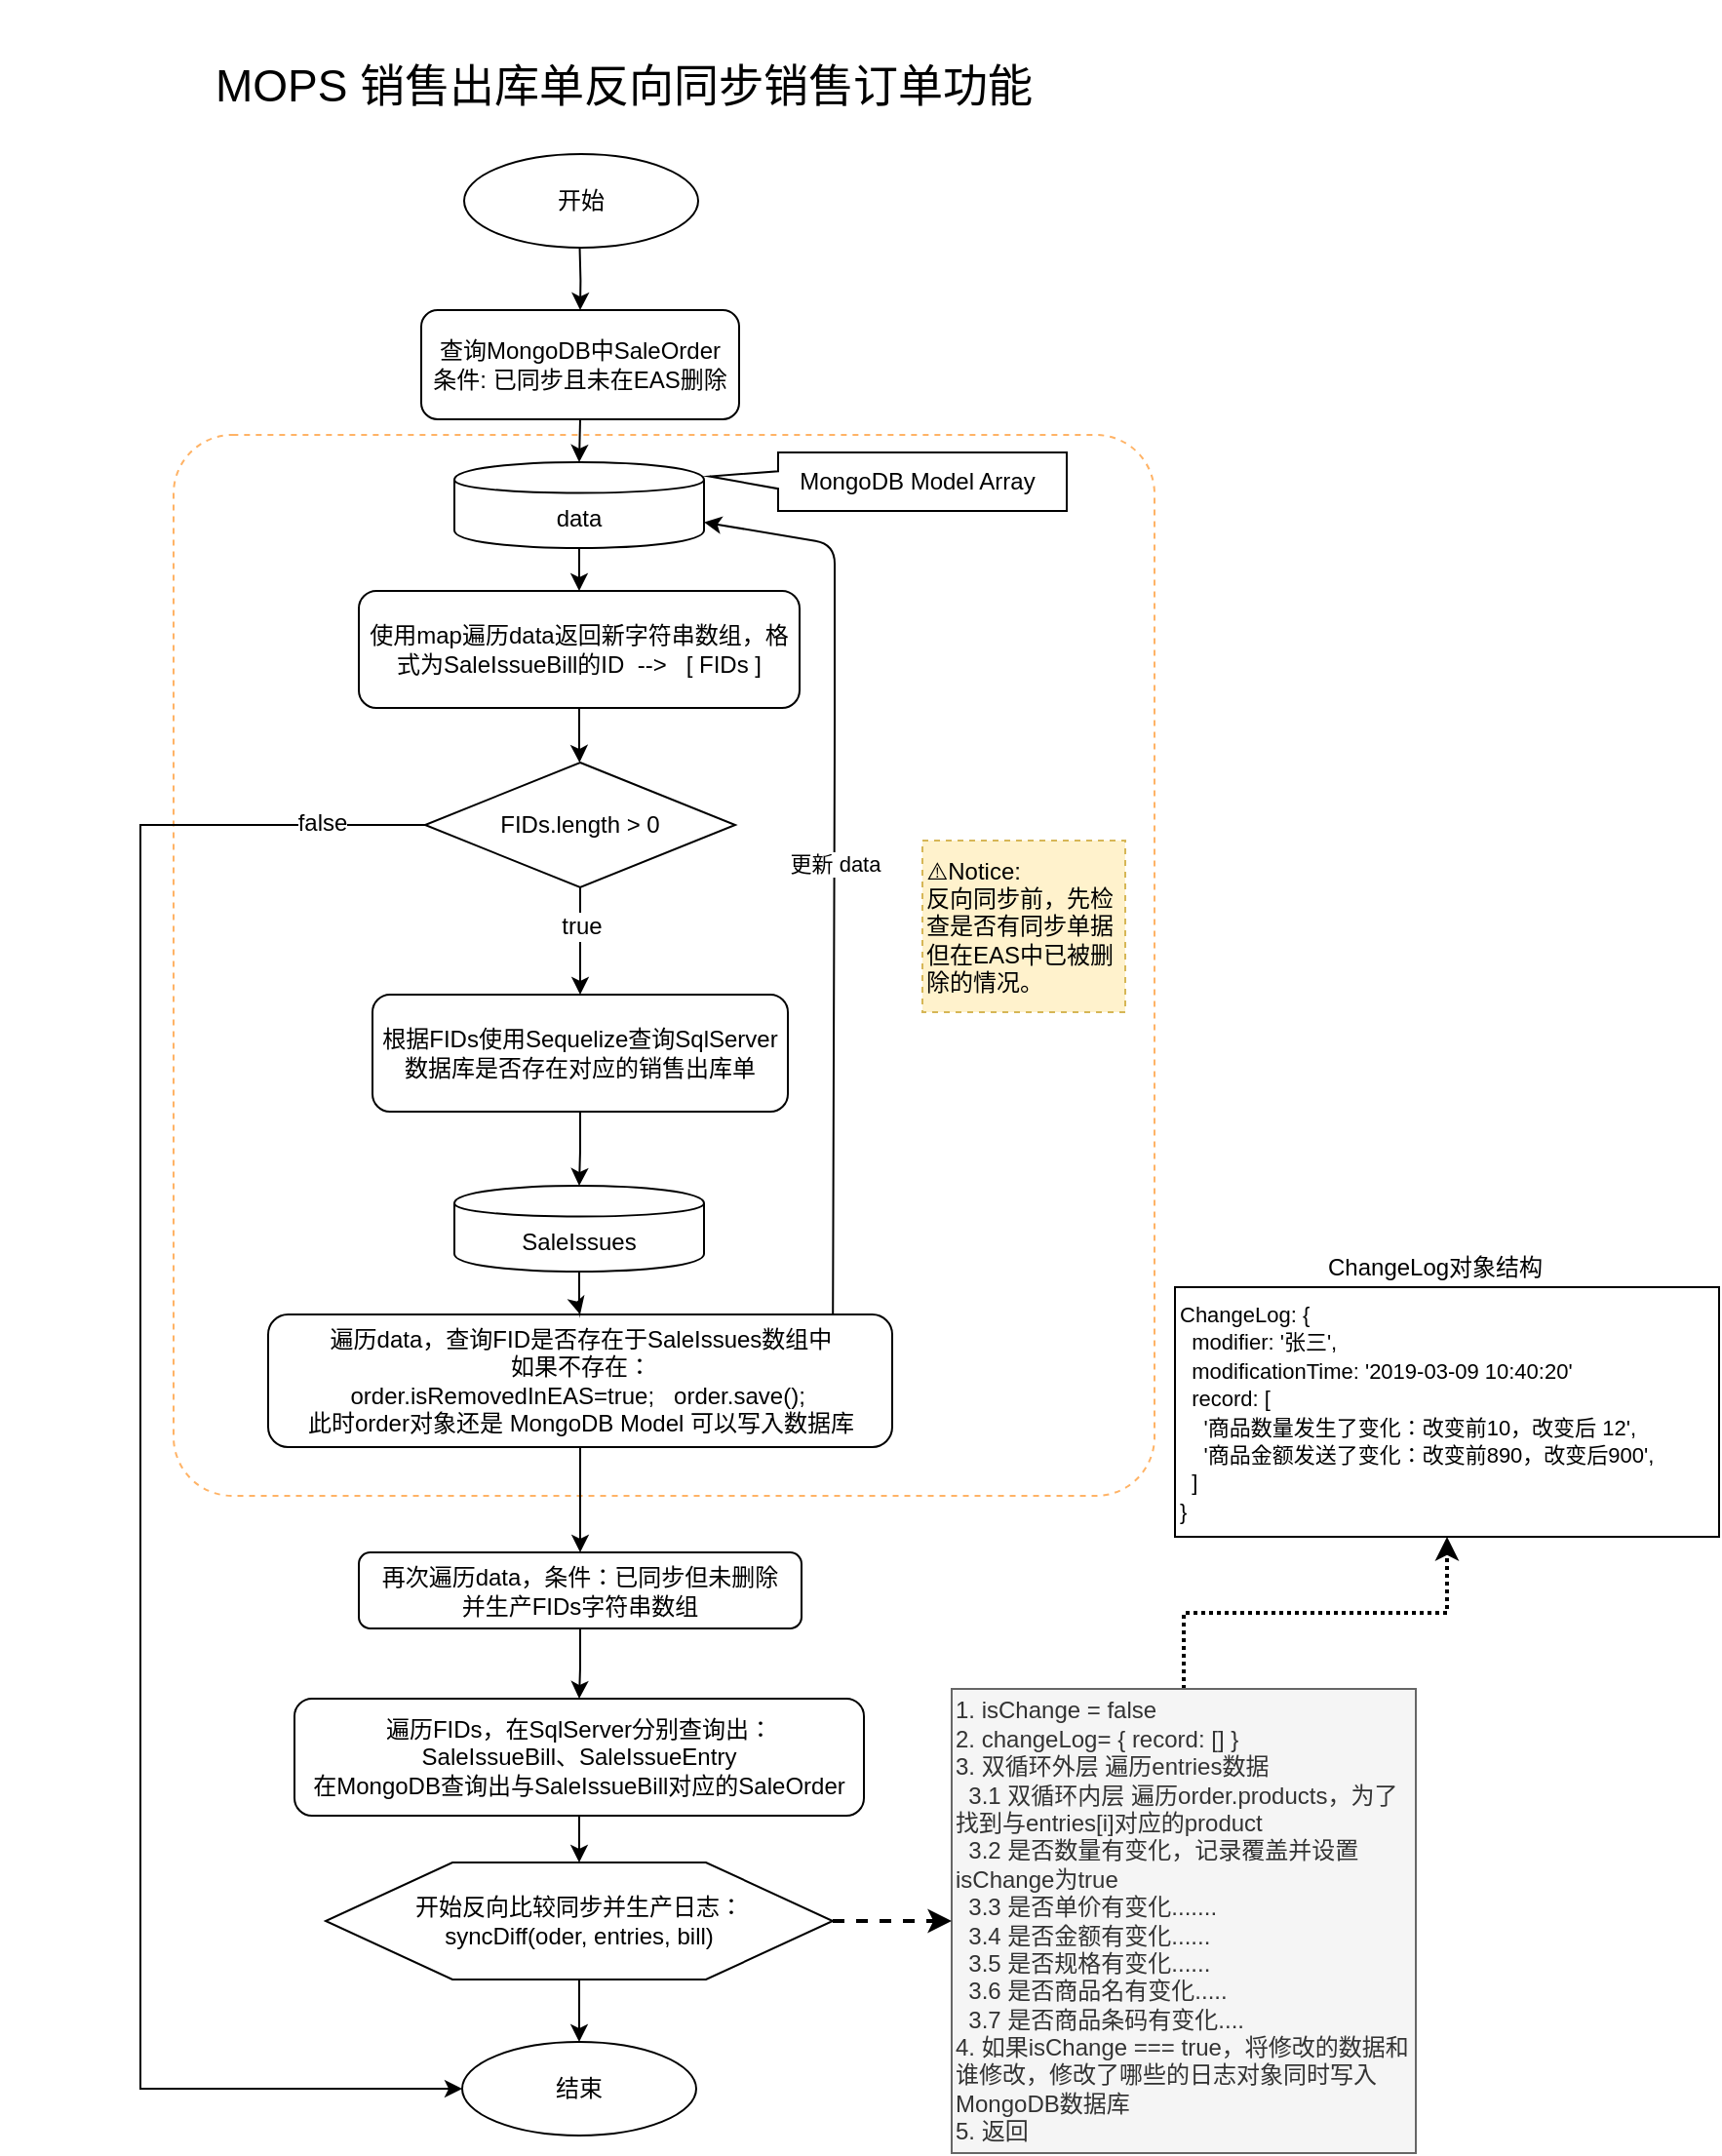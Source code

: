 <mxfile version="10.3.9" type="github"><diagram id="4PAJ3DISiuj1LfUqmXAK" name="第 1 页"><mxGraphModel dx="2322" dy="1288" grid="1" gridSize="4" guides="1" tooltips="1" connect="1" arrows="1" fold="1" page="1" pageScale="1" pageWidth="1652" pageHeight="1169" math="0" shadow="0"><root><mxCell id="0"/><mxCell id="1" parent="0"/><mxCell id="3D5ltCd5_CiB50xPqGGS-34" value="" style="rounded=1;whiteSpace=wrap;html=1;fillColor=none;arcSize=6;dashed=1;strokeColor=#FFB366;" vertex="1" parent="1"><mxGeometry x="485" y="251" width="503" height="544" as="geometry"/></mxCell><mxCell id="3D5ltCd5_CiB50xPqGGS-3" value="" style="edgeStyle=orthogonalEdgeStyle;rounded=0;orthogonalLoop=1;jettySize=auto;html=1;" edge="1" parent="1" target="3D5ltCd5_CiB50xPqGGS-2"><mxGeometry relative="1" as="geometry"><mxPoint x="693.167" y="150.933" as="sourcePoint"/></mxGeometry></mxCell><mxCell id="3D5ltCd5_CiB50xPqGGS-2" value="查询MongoDB中SaleOrder&lt;br&gt;条件: 已同步且未在EAS删除&lt;br&gt;" style="rounded=1;whiteSpace=wrap;html=1;" vertex="1" parent="1"><mxGeometry x="612" y="187" width="163" height="56" as="geometry"/></mxCell><mxCell id="3D5ltCd5_CiB50xPqGGS-5" value="data" style="shape=cylinder;whiteSpace=wrap;html=1;boundedLbl=1;backgroundOutline=1;" vertex="1" parent="1"><mxGeometry x="629" y="265" width="128" height="44" as="geometry"/></mxCell><mxCell id="3D5ltCd5_CiB50xPqGGS-7" style="edgeStyle=orthogonalEdgeStyle;rounded=0;orthogonalLoop=1;jettySize=auto;html=1;exitX=0.5;exitY=1;exitDx=0;exitDy=0;entryX=0.5;entryY=0;entryDx=0;entryDy=0;" edge="1" parent="1" source="3D5ltCd5_CiB50xPqGGS-2" target="3D5ltCd5_CiB50xPqGGS-5"><mxGeometry relative="1" as="geometry"/></mxCell><mxCell id="3D5ltCd5_CiB50xPqGGS-8" value="MongoDB Model Array" style="shape=callout;whiteSpace=wrap;html=1;perimeter=calloutPerimeter;size=35;position=0.32;position2=0.41;base=9;direction=south;" vertex="1" parent="1"><mxGeometry x="760" y="260" width="183" height="30" as="geometry"/></mxCell><mxCell id="3D5ltCd5_CiB50xPqGGS-14" value="" style="edgeStyle=orthogonalEdgeStyle;rounded=0;orthogonalLoop=1;jettySize=auto;html=1;" edge="1" parent="1" source="3D5ltCd5_CiB50xPqGGS-11"><mxGeometry relative="1" as="geometry"><mxPoint x="693.167" y="419" as="targetPoint"/></mxGeometry></mxCell><mxCell id="3D5ltCd5_CiB50xPqGGS-11" value="使用map遍历data返回新字符串数组，格式为SaleIssueBill的ID&amp;nbsp; --&amp;gt;&amp;nbsp; &amp;nbsp;[ FIDs ]" style="rounded=1;whiteSpace=wrap;html=1;" vertex="1" parent="1"><mxGeometry x="580" y="331" width="226" height="60" as="geometry"/></mxCell><mxCell id="3D5ltCd5_CiB50xPqGGS-12" value="" style="edgeStyle=orthogonalEdgeStyle;rounded=0;orthogonalLoop=1;jettySize=auto;html=1;" edge="1" parent="1" source="3D5ltCd5_CiB50xPqGGS-5" target="3D5ltCd5_CiB50xPqGGS-11"><mxGeometry relative="1" as="geometry"/></mxCell><mxCell id="3D5ltCd5_CiB50xPqGGS-15" value="FIDs.length &amp;gt; 0" style="rhombus;whiteSpace=wrap;html=1;" vertex="1" parent="1"><mxGeometry x="614" y="419" width="159" height="64" as="geometry"/></mxCell><mxCell id="3D5ltCd5_CiB50xPqGGS-16" value="开始" style="ellipse;whiteSpace=wrap;html=1;" vertex="1" parent="1"><mxGeometry x="634" y="107" width="120" height="48" as="geometry"/></mxCell><mxCell id="3D5ltCd5_CiB50xPqGGS-20" value="根据FIDs使用Sequelize查询SqlServer数据库是否存在对应的销售出库单" style="rounded=1;whiteSpace=wrap;html=1;" vertex="1" parent="1"><mxGeometry x="587" y="538" width="213" height="60" as="geometry"/></mxCell><mxCell id="3D5ltCd5_CiB50xPqGGS-26" value="" style="edgeStyle=orthogonalEdgeStyle;rounded=0;orthogonalLoop=1;jettySize=auto;html=1;" edge="1" parent="1" source="3D5ltCd5_CiB50xPqGGS-15" target="3D5ltCd5_CiB50xPqGGS-20"><mxGeometry relative="1" as="geometry"/></mxCell><mxCell id="3D5ltCd5_CiB50xPqGGS-41" value="true" style="text;html=1;resizable=0;points=[];align=center;verticalAlign=middle;labelBackgroundColor=#ffffff;" vertex="1" connectable="0" parent="3D5ltCd5_CiB50xPqGGS-26"><mxGeometry x="-0.267" relative="1" as="geometry"><mxPoint as="offset"/></mxGeometry></mxCell><mxCell id="3D5ltCd5_CiB50xPqGGS-21" value="&lt;div&gt;&lt;span&gt;SaleIssues&lt;/span&gt;&lt;/div&gt;" style="shape=cylinder;whiteSpace=wrap;html=1;boundedLbl=1;backgroundOutline=1;" vertex="1" parent="1"><mxGeometry x="629" y="636" width="128" height="44" as="geometry"/></mxCell><mxCell id="3D5ltCd5_CiB50xPqGGS-27" value="" style="edgeStyle=orthogonalEdgeStyle;rounded=0;orthogonalLoop=1;jettySize=auto;html=1;" edge="1" parent="1" source="3D5ltCd5_CiB50xPqGGS-20" target="3D5ltCd5_CiB50xPqGGS-21"><mxGeometry relative="1" as="geometry"/></mxCell><mxCell id="3D5ltCd5_CiB50xPqGGS-28" value="遍历data，查询FID是否存在于SaleIssues数组中&lt;br&gt;如果不存在：&lt;br&gt;&lt;span&gt;order&lt;/span&gt;&lt;span&gt;.&lt;/span&gt;&lt;span&gt;isRemovedInEAS&lt;/span&gt;&lt;span&gt;=&lt;/span&gt;&lt;span&gt;true&lt;/span&gt;&lt;span&gt;;&amp;nbsp; &amp;nbsp;order.save();&amp;nbsp;&lt;br&gt;此时order对象还是&amp;nbsp;&lt;/span&gt;MongoDB Model 可以写入数据库&lt;span&gt;&lt;br&gt;&lt;/span&gt;" style="rounded=1;whiteSpace=wrap;html=1;" vertex="1" parent="1"><mxGeometry x="533.5" y="702" width="320" height="68" as="geometry"/></mxCell><mxCell id="3D5ltCd5_CiB50xPqGGS-29" value="" style="edgeStyle=orthogonalEdgeStyle;rounded=0;orthogonalLoop=1;jettySize=auto;html=1;" edge="1" parent="1" source="3D5ltCd5_CiB50xPqGGS-21" target="3D5ltCd5_CiB50xPqGGS-28"><mxGeometry relative="1" as="geometry"/></mxCell><mxCell id="3D5ltCd5_CiB50xPqGGS-37" value="⚠️Notice:&amp;nbsp;&lt;br&gt;反向同步前，先检查是否有同步单据但在EAS中已被删除的情况。" style="text;html=1;strokeColor=#d6b656;fillColor=#fff2cc;align=left;verticalAlign=middle;whiteSpace=wrap;rounded=0;dashed=1;" vertex="1" parent="1"><mxGeometry x="869" y="459" width="104" height="88" as="geometry"/></mxCell><mxCell id="3D5ltCd5_CiB50xPqGGS-38" value="更新 data" style="endArrow=classic;html=1;entryX=1;entryY=0.7;entryDx=0;entryDy=0;exitX=0.905;exitY=0.005;exitDx=0;exitDy=0;exitPerimeter=0;" edge="1" parent="1" source="3D5ltCd5_CiB50xPqGGS-28" target="3D5ltCd5_CiB50xPqGGS-5"><mxGeometry width="50" height="50" relative="1" as="geometry"><mxPoint x="824" y="670" as="sourcePoint"/><mxPoint x="938" y="639" as="targetPoint"/><Array as="points"><mxPoint x="824" y="407"/><mxPoint x="824" y="307"/></Array></mxGeometry></mxCell><mxCell id="3D5ltCd5_CiB50xPqGGS-42" value="再次遍历data，条件：已同步但未删除&lt;br&gt;并生产FIDs字符串数组&lt;br&gt;" style="rounded=1;whiteSpace=wrap;html=1;align=center;" vertex="1" parent="1"><mxGeometry x="580" y="824" width="227" height="39" as="geometry"/></mxCell><mxCell id="3D5ltCd5_CiB50xPqGGS-43" value="" style="edgeStyle=orthogonalEdgeStyle;rounded=0;orthogonalLoop=1;jettySize=auto;html=1;" edge="1" parent="1" source="3D5ltCd5_CiB50xPqGGS-28" target="3D5ltCd5_CiB50xPqGGS-42"><mxGeometry relative="1" as="geometry"/></mxCell><mxCell id="3D5ltCd5_CiB50xPqGGS-44" value="遍历FIDs，在SqlServer分别查询出：&lt;br&gt;SaleIssueBill、SaleIssueEntry&lt;br&gt;在MongoDB查询出与SaleIssueBill对应的SaleOrder&lt;br&gt;" style="rounded=1;whiteSpace=wrap;html=1;strokeColor=#000000;fillColor=none;align=center;" vertex="1" parent="1"><mxGeometry x="547" y="899" width="292" height="60" as="geometry"/></mxCell><mxCell id="3D5ltCd5_CiB50xPqGGS-45" value="" style="edgeStyle=orthogonalEdgeStyle;rounded=0;orthogonalLoop=1;jettySize=auto;html=1;" edge="1" parent="1" source="3D5ltCd5_CiB50xPqGGS-42" target="3D5ltCd5_CiB50xPqGGS-44"><mxGeometry relative="1" as="geometry"/></mxCell><mxCell id="3D5ltCd5_CiB50xPqGGS-46" value="开始反向比较同步并生产日志：&lt;br&gt;syncDiff(oder, entries, bill)" style="shape=hexagon;perimeter=hexagonPerimeter2;whiteSpace=wrap;html=1;strokeColor=#000000;fillColor=none;align=center;" vertex="1" parent="1"><mxGeometry x="563" y="983" width="260" height="60" as="geometry"/></mxCell><mxCell id="3D5ltCd5_CiB50xPqGGS-47" value="" style="edgeStyle=orthogonalEdgeStyle;rounded=0;orthogonalLoop=1;jettySize=auto;html=1;" edge="1" parent="1" source="3D5ltCd5_CiB50xPqGGS-44" target="3D5ltCd5_CiB50xPqGGS-46"><mxGeometry relative="1" as="geometry"/></mxCell><mxCell id="3D5ltCd5_CiB50xPqGGS-48" value="结束" style="ellipse;whiteSpace=wrap;html=1;" vertex="1" parent="1"><mxGeometry x="633" y="1075" width="120" height="48" as="geometry"/></mxCell><mxCell id="3D5ltCd5_CiB50xPqGGS-36" value="" style="edgeStyle=orthogonalEdgeStyle;rounded=0;orthogonalLoop=1;jettySize=auto;html=1;entryX=0;entryY=0.5;entryDx=0;entryDy=0;" edge="1" parent="1" source="3D5ltCd5_CiB50xPqGGS-15" target="3D5ltCd5_CiB50xPqGGS-48"><mxGeometry relative="1" as="geometry"><mxPoint x="363" y="1107" as="targetPoint"/><Array as="points"><mxPoint x="468" y="451"/><mxPoint x="468" y="1099"/></Array></mxGeometry></mxCell><mxCell id="3D5ltCd5_CiB50xPqGGS-53" value="false" style="text;html=1;resizable=0;points=[];align=center;verticalAlign=middle;labelBackgroundColor=#ffffff;" vertex="1" connectable="0" parent="3D5ltCd5_CiB50xPqGGS-36"><mxGeometry x="-0.888" y="-1" relative="1" as="geometry"><mxPoint as="offset"/></mxGeometry></mxCell><mxCell id="3D5ltCd5_CiB50xPqGGS-52" value="" style="edgeStyle=orthogonalEdgeStyle;rounded=0;orthogonalLoop=1;jettySize=auto;html=1;entryX=0.5;entryY=0;entryDx=0;entryDy=0;" edge="1" parent="1" source="3D5ltCd5_CiB50xPqGGS-46" target="3D5ltCd5_CiB50xPqGGS-48"><mxGeometry relative="1" as="geometry"><mxPoint x="693.0" y="1123.0" as="targetPoint"/></mxGeometry></mxCell><mxCell id="3D5ltCd5_CiB50xPqGGS-63" value="" style="edgeStyle=orthogonalEdgeStyle;rounded=0;orthogonalLoop=1;jettySize=auto;html=1;dashed=1;strokeWidth=2;dashPattern=1 1;" edge="1" parent="1" source="3D5ltCd5_CiB50xPqGGS-54" target="3D5ltCd5_CiB50xPqGGS-60"><mxGeometry relative="1" as="geometry"/></mxCell><mxCell id="3D5ltCd5_CiB50xPqGGS-54" value="1. isChange = false&lt;br&gt;2.&amp;nbsp;&lt;span&gt;changeLog&lt;/span&gt;&lt;span&gt;=&lt;/span&gt;&lt;span&gt; { &lt;/span&gt;&lt;span&gt;record&lt;/span&gt;&lt;span&gt;:&lt;/span&gt;&lt;span&gt; [] }&lt;br&gt;3. 双循环外层 遍历entries数据&lt;br&gt;&amp;nbsp; 3.1 双循环内层 遍历order.products，为了找到与entries[i]对应的product&lt;br&gt;&amp;nbsp; 3.2 是否数量有变化，记录覆盖并设置&lt;/span&gt;isChange为true&lt;br&gt;&lt;span&gt;&amp;nbsp; 3.3 是否单价有变化.......&lt;br&gt;&amp;nbsp; 3.4 是否金额有变化......&lt;br&gt;&amp;nbsp; 3.5 是否规格有变化......&lt;br&gt;&amp;nbsp; 3.6 是否商品名有变化.....&lt;br&gt;&amp;nbsp; 3.7 是否商品条码有变化....&lt;br&gt;4. 如果isChange === true，将修改的数据和谁修改，修改了哪些的日志对象同时写入MongoDB数据库&lt;br&gt;5. 返回&lt;br&gt;&lt;/span&gt;" style="whiteSpace=wrap;html=1;aspect=fixed;strokeColor=#666666;fillColor=#f5f5f5;align=left;fontColor=#333333;" vertex="1" parent="1"><mxGeometry x="884" y="894" width="238" height="238" as="geometry"/></mxCell><mxCell id="3D5ltCd5_CiB50xPqGGS-58" value="&lt;font style=&quot;font-size: 23px&quot;&gt;MOPS 销售出库单反向同步销售订单功能&lt;/font&gt;" style="text;html=1;strokeColor=none;fillColor=none;align=center;verticalAlign=middle;whiteSpace=wrap;rounded=0;" vertex="1" parent="1"><mxGeometry x="396" y="28" width="640" height="88" as="geometry"/></mxCell><mxCell id="3D5ltCd5_CiB50xPqGGS-55" value="" style="edgeStyle=orthogonalEdgeStyle;rounded=0;orthogonalLoop=1;jettySize=auto;html=1;strokeWidth=2;dashed=1;" edge="1" parent="1" source="3D5ltCd5_CiB50xPqGGS-46" target="3D5ltCd5_CiB50xPqGGS-54"><mxGeometry relative="1" as="geometry"/></mxCell><mxCell id="3D5ltCd5_CiB50xPqGGS-62" value="" style="group" vertex="1" connectable="0" parent="1"><mxGeometry x="998.5" y="668" width="279" height="148" as="geometry"/></mxCell><mxCell id="3D5ltCd5_CiB50xPqGGS-60" value="&lt;font style=&quot;font-size: 11px&quot;&gt;ChangeLog: {&lt;br style=&quot;font-size: 11px&quot;&gt;&amp;nbsp;&amp;nbsp;&lt;span style=&quot;font-size: 11px&quot;&gt;modifier: '张三',&lt;br style=&quot;font-size: 11px&quot;&gt;&lt;/span&gt;&amp;nbsp;&amp;nbsp;&lt;span style=&quot;font-size: 11px&quot;&gt;modificationTime: '2019-03-09 10:40:20'&lt;/span&gt;&lt;br style=&quot;font-size: 11px&quot;&gt;&amp;nbsp; record: [&lt;br&gt;&amp;nbsp; &amp;nbsp; '商品数量发生了变化：改变前10，改变后 12',&lt;br&gt;&amp;nbsp; &amp;nbsp; '商品金额发送了变化：改变前890，改变后900',&lt;br&gt;&amp;nbsp; ]&lt;br&gt;}&lt;/font&gt;&lt;br&gt;" style="rounded=1;whiteSpace=wrap;html=1;strokeColor=#000000;fillColor=none;align=left;arcSize=0;" vertex="1" parent="3D5ltCd5_CiB50xPqGGS-62"><mxGeometry y="20" width="279" height="128" as="geometry"/></mxCell><mxCell id="3D5ltCd5_CiB50xPqGGS-61" value="ChangeLog对象结构" style="text;html=1;resizable=0;points=[];autosize=1;align=left;verticalAlign=top;spacingTop=-4;" vertex="1" parent="3D5ltCd5_CiB50xPqGGS-62"><mxGeometry x="76" width="124" height="16" as="geometry"/></mxCell></root></mxGraphModel></diagram></mxfile>